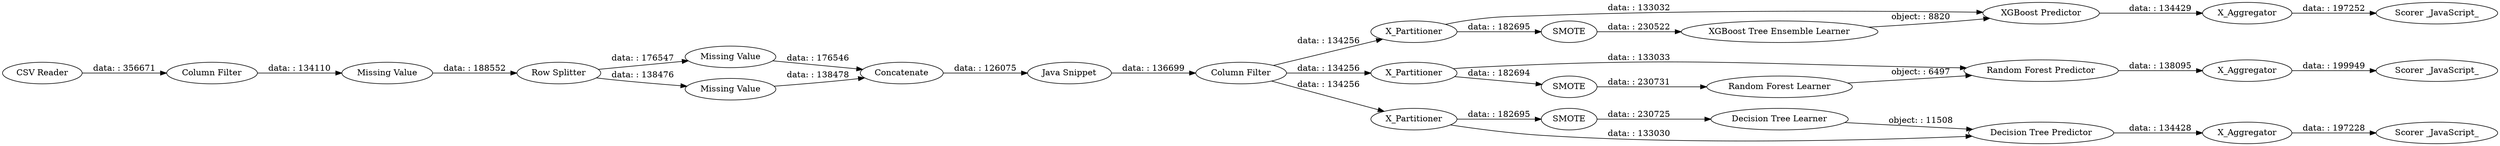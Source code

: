 digraph {
	"6594229965099239834_132" [label="Row Splitter"]
	"3694811650678614974_295" [label="CSV Reader"]
	"-1970619084084514413_313" [label="Random Forest Learner"]
	"-1970619084084514413_319" [label="XGBoost Tree Ensemble Learner"]
	"-1970619084084514413_285" [label=SMOTE]
	"-1970619084084514413_286" [label="Decision Tree Learner"]
	"-1970619084084514413_314" [label="Random Forest Predictor"]
	"6594229965099239834_133" [label="Missing Value"]
	"6594229965099239834_135" [label=Concatenate]
	"-1970619084084514413_323" [label=X_Aggregator]
	"3694811650678614974_281" [label="Java Snippet"]
	"-1970619084084514413_321" [label=X_Partitioner]
	"3694811650678614974_278" [label="Missing Value"]
	"-1970619084084514413_288" [label=X_Aggregator]
	"-1970619084084514413_320" [label="XGBoost Predictor"]
	"-1970619084084514413_315" [label=X_Aggregator]
	"-1970619084084514413_324" [label="Scorer _JavaScript_"]
	"-1970619084084514413_316" [label="Scorer _JavaScript_"]
	"3694811650678614974_275" [label="Column Filter"]
	"3694811650678614974_292" [label="Column Filter"]
	"-1970619084084514413_317" [label=X_Partitioner]
	"-1970619084084514413_322" [label=SMOTE]
	"-1970619084084514413_284" [label=X_Partitioner]
	"-1970619084084514413_318" [label=SMOTE]
	"6594229965099239834_134" [label="Missing Value"]
	"-1970619084084514413_293" [label="Scorer _JavaScript_"]
	"-1970619084084514413_287" [label="Decision Tree Predictor"]
	"6594229965099239834_132" -> "6594229965099239834_133" [label="data: : 176547"]
	"3694811650678614974_292" -> "-1970619084084514413_317" [label="data: : 134256"]
	"-1970619084084514413_287" -> "-1970619084084514413_288" [label="data: : 134428"]
	"-1970619084084514413_320" -> "-1970619084084514413_323" [label="data: : 134429"]
	"-1970619084084514413_288" -> "-1970619084084514413_293" [label="data: : 197228"]
	"-1970619084084514413_286" -> "-1970619084084514413_287" [label="object: : 11508"]
	"6594229965099239834_132" -> "6594229965099239834_134" [label="data: : 138476"]
	"-1970619084084514413_284" -> "-1970619084084514413_287" [label="data: : 133030"]
	"-1970619084084514413_322" -> "-1970619084084514413_319" [label="data: : 230522"]
	"3694811650678614974_275" -> "3694811650678614974_278" [label="data: : 134110"]
	"-1970619084084514413_321" -> "-1970619084084514413_320" [label="data: : 133032"]
	"-1970619084084514413_317" -> "-1970619084084514413_314" [label="data: : 133033"]
	"6594229965099239834_133" -> "6594229965099239834_135" [label="data: : 176546"]
	"3694811650678614974_295" -> "3694811650678614974_275" [label="data: : 356671"]
	"-1970619084084514413_317" -> "-1970619084084514413_318" [label="data: : 182694"]
	"3694811650678614974_292" -> "-1970619084084514413_284" [label="data: : 134256"]
	"-1970619084084514413_284" -> "-1970619084084514413_285" [label="data: : 182695"]
	"3694811650678614974_278" -> "6594229965099239834_132" [label="data: : 188552"]
	"-1970619084084514413_313" -> "-1970619084084514413_314" [label="object: : 6497"]
	"-1970619084084514413_319" -> "-1970619084084514413_320" [label="object: : 8820"]
	"6594229965099239834_134" -> "6594229965099239834_135" [label="data: : 138478"]
	"-1970619084084514413_318" -> "-1970619084084514413_313" [label="data: : 230731"]
	"3694811650678614974_281" -> "3694811650678614974_292" [label="data: : 136699"]
	"-1970619084084514413_314" -> "-1970619084084514413_315" [label="data: : 138095"]
	"-1970619084084514413_315" -> "-1970619084084514413_316" [label="data: : 199949"]
	"-1970619084084514413_285" -> "-1970619084084514413_286" [label="data: : 230725"]
	"-1970619084084514413_323" -> "-1970619084084514413_324" [label="data: : 197252"]
	"3694811650678614974_292" -> "-1970619084084514413_321" [label="data: : 134256"]
	"6594229965099239834_135" -> "3694811650678614974_281" [label="data: : 126075"]
	"-1970619084084514413_321" -> "-1970619084084514413_322" [label="data: : 182695"]
	rankdir=LR
}
